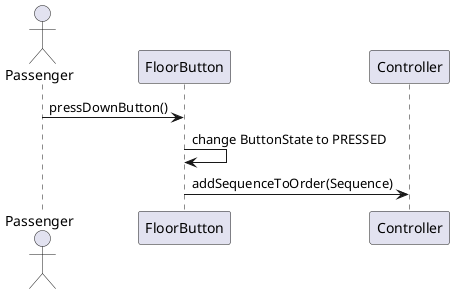@startuml

actor Passenger

Passenger -> FloorButton: pressDownButton()

FloorButton -> FloorButton: change ButtonState to PRESSED

FloorButton -> Controller: addSequenceToOrder(Sequence)

@enduml

